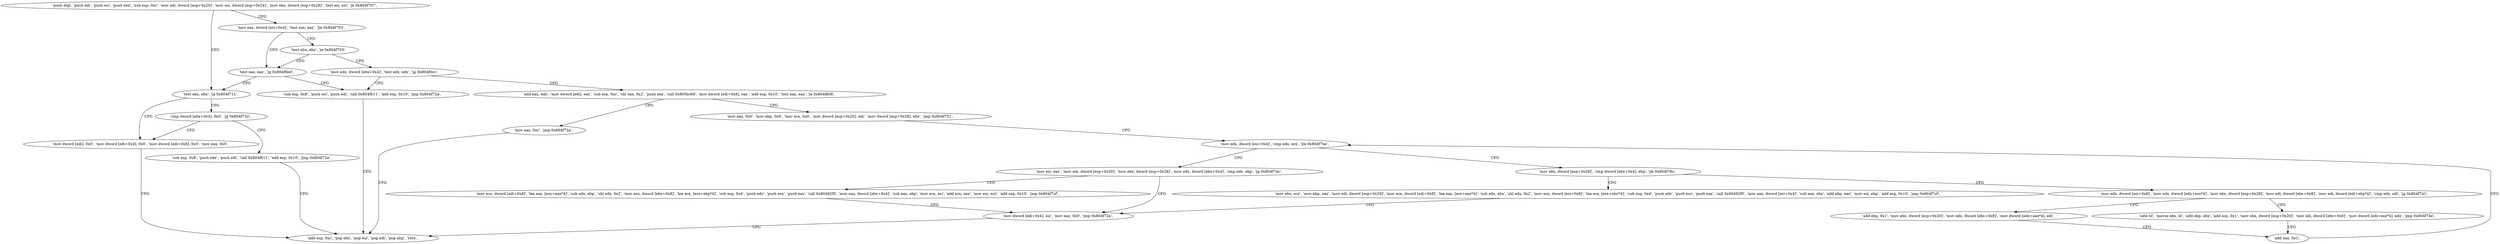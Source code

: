 digraph "func" {
"134542996" [label = "'push ebp', 'push edi', 'push esi', 'push ebx', 'sub esp, 0xc', 'mov edi, dword [esp+0x20]', 'mov esi, dword [esp+0x24]', 'mov ebx, dword [esp+0x28]', 'test esi, esi', 'je 0x804f707', " ]
"134543111" [label = "'test ebx, ebx', 'je 0x804f711', " ]
"134543019" [label = "'mov eax, dword [esi+0x4]', 'test eax, eax', 'jle 0x804f703', " ]
"134543121" [label = "'mov dword [edi], 0x0', 'mov dword [edi+0x4], 0x0', 'mov dword [edi+0x8], 0x0', 'mov eax, 0x0', " ]
"134543115" [label = "'cmp dword [ebx+0x4], 0x0', 'jg 0x804f732', " ]
"134543107" [label = "'test eax, eax', 'jg 0x804f6bd', " ]
"134543026" [label = "'test ebx, ebx', 'je 0x804f703', " ]
"134543146" [label = "'add esp, 0xc', 'pop ebx', 'pop esi', 'pop edi', 'pop ebp', 'retn', " ]
"134543154" [label = "'sub esp, 0x8', 'push ebx', 'push edi', 'call 0x804f611', 'add esp, 0x10', 'jmp 0x804f72a', " ]
"134543037" [label = "'sub esp, 0x8', 'push esi', 'push edi', 'call 0x804f611', 'add esp, 0x10', 'jmp 0x804f72a', " ]
"134543030" [label = "'mov edx, dword [ebx+0x4]', 'test edx, edx', 'jg 0x804f6cc', " ]
"134543052" [label = "'add eax, edx', 'mov dword [edi], eax', 'sub esp, 0xc', 'shl eax, 0x2', 'push eax', 'call 0x805bc66', 'mov dword [edi+0x8], eax', 'add esp, 0x10', 'test eax, eax', 'je 0x804f808', " ]
"134543368" [label = "'mov eax, 0xc', 'jmp 0x804f72a', " ]
"134543082" [label = "'mov eax, 0x0', 'mov ebp, 0x0', 'mov ecx, 0x0', 'mov dword [esp+0x20], edi', 'mov dword [esp+0x28], ebx', 'jmp 0x804f751', " ]
"134543185" [label = "'mov edx, dword [esi+0x4]', 'cmp edx, ecx', 'jle 0x804f7be', " ]
"134543294" [label = "'mov esi, eax', 'mov edi, dword [esp+0x20]', 'mov ebx, dword [esp+0x28]', 'mov edx, dword [ebx+0x4]', 'cmp edx, ebp', 'jg 0x804f7dc', " ]
"134543192" [label = "'mov ebx, dword [esp+0x28]', 'cmp dword [ebx+0x4], ebp', 'jle 0x804f78c', " ]
"134543324" [label = "'mov ecx, dword [edi+0x8]', 'lea eax, [ecx+eax*4]', 'sub edx, ebp', 'shl edx, 0x2', 'mov ecx, dword [ebx+0x8]', 'lea ecx, [ecx+ebp*4]', 'sub esp, 0x4', 'push edx', 'push ecx', 'push eax', 'call 0x80492f0', 'mov eax, dword [ebx+0x4]', 'sub eax, ebp', 'mov ecx, esi', 'add ecx, eax', 'mov esi, ecx', 'add esp, 0x10', 'jmp 0x804f7cf', " ]
"134543311" [label = "'mov dword [edi+0x4], esi', 'mov eax, 0x0', 'jmp 0x804f72a', " ]
"134543244" [label = "'mov ebx, ecx', 'mov ebp, eax', 'mov edi, dword [esp+0x20]', 'mov ecx, dword [edi+0x8]', 'lea eax, [ecx+eax*4]', 'sub edx, ebx', 'shl edx, 0x2', 'mov ecx, dword [esi+0x8]', 'lea ecx, [ecx+ebx*4]', 'sub esp, 0x4', 'push edx', 'push ecx', 'push eax', 'call 0x80492f0', 'mov eax, dword [esi+0x4]', 'sub eax, ebx', 'add ebp, eax', 'mov esi, ebp', 'add esp, 0x10', 'jmp 0x804f7cf', " ]
"134543201" [label = "'mov edx, dword [esi+0x8]', 'mov edx, dword [edx+ecx*4]', 'mov ebx, dword [esp+0x28]', 'mov edi, dword [ebx+0x8]', 'mov edi, dword [edi+ebp*4]', 'cmp edx, edi', 'jg 0x804f741', " ]
"134543169" [label = "'add ebp, 0x1', 'mov ebx, dword [esp+0x20]', 'mov edx, dword [ebx+0x8]', 'mov dword [edx+eax*4], edi', " ]
"134543221" [label = "'sete bl', 'movzx ebx, bl', 'add ebp, ebx', 'add ecx, 0x1', 'mov ebx, dword [esp+0x20]', 'mov edi, dword [ebx+0x8]', 'mov dword [edi+eax*4], edx', 'jmp 0x804f74e', " ]
"134543182" [label = "'add eax, 0x1', " ]
"134542996" -> "134543111" [ label = "CFG" ]
"134542996" -> "134543019" [ label = "CFG" ]
"134543111" -> "134543121" [ label = "CFG" ]
"134543111" -> "134543115" [ label = "CFG" ]
"134543019" -> "134543107" [ label = "CFG" ]
"134543019" -> "134543026" [ label = "CFG" ]
"134543121" -> "134543146" [ label = "CFG" ]
"134543115" -> "134543154" [ label = "CFG" ]
"134543115" -> "134543121" [ label = "CFG" ]
"134543107" -> "134543037" [ label = "CFG" ]
"134543107" -> "134543111" [ label = "CFG" ]
"134543026" -> "134543107" [ label = "CFG" ]
"134543026" -> "134543030" [ label = "CFG" ]
"134543154" -> "134543146" [ label = "CFG" ]
"134543037" -> "134543146" [ label = "CFG" ]
"134543030" -> "134543052" [ label = "CFG" ]
"134543030" -> "134543037" [ label = "CFG" ]
"134543052" -> "134543368" [ label = "CFG" ]
"134543052" -> "134543082" [ label = "CFG" ]
"134543368" -> "134543146" [ label = "CFG" ]
"134543082" -> "134543185" [ label = "CFG" ]
"134543185" -> "134543294" [ label = "CFG" ]
"134543185" -> "134543192" [ label = "CFG" ]
"134543294" -> "134543324" [ label = "CFG" ]
"134543294" -> "134543311" [ label = "CFG" ]
"134543192" -> "134543244" [ label = "CFG" ]
"134543192" -> "134543201" [ label = "CFG" ]
"134543324" -> "134543311" [ label = "CFG" ]
"134543311" -> "134543146" [ label = "CFG" ]
"134543244" -> "134543311" [ label = "CFG" ]
"134543201" -> "134543169" [ label = "CFG" ]
"134543201" -> "134543221" [ label = "CFG" ]
"134543169" -> "134543182" [ label = "CFG" ]
"134543221" -> "134543182" [ label = "CFG" ]
"134543182" -> "134543185" [ label = "CFG" ]
}
